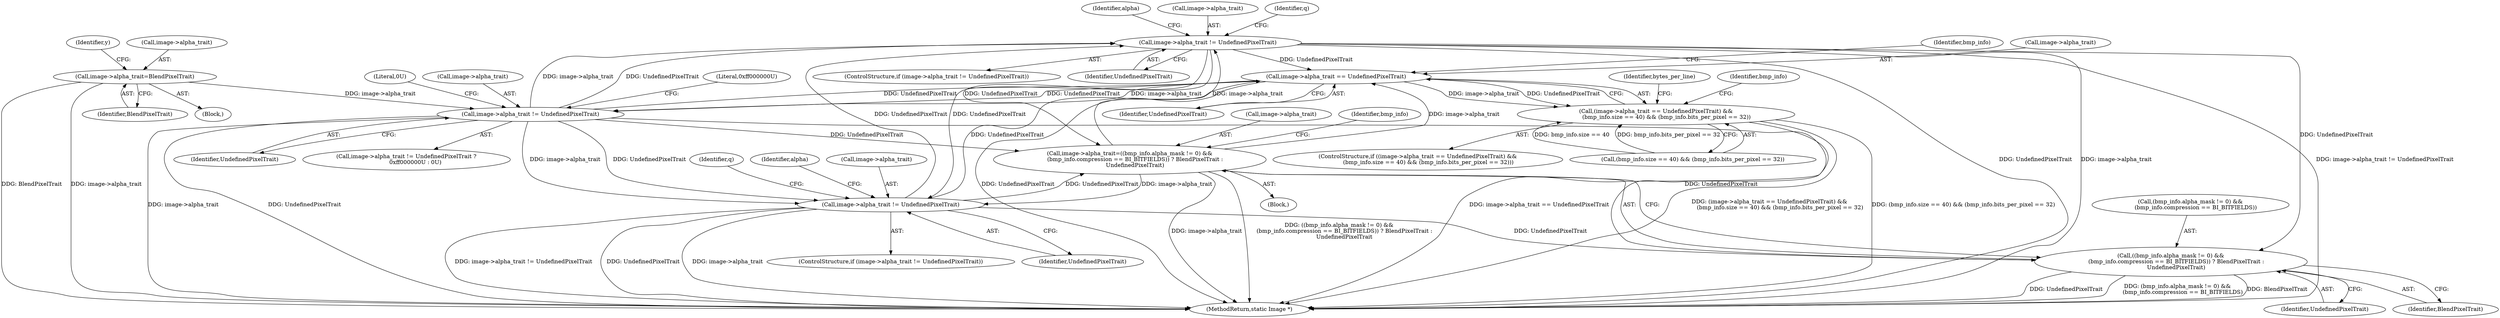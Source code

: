 digraph "0_ImageMagick_fe3066122ef72c82415811d25e9e3fad622c0a99@pointer" {
"1003684" [label="(Call,image->alpha_trait != UndefinedPixelTrait)"];
"1002073" [label="(Call,image->alpha_trait != UndefinedPixelTrait)"];
"1002055" [label="(Call,image->alpha_trait=BlendPixelTrait)"];
"1001980" [label="(Call,image->alpha_trait == UndefinedPixelTrait)"];
"1001412" [label="(Call,image->alpha_trait=((bmp_info.alpha_mask != 0) &&\n      (bmp_info.compression == BI_BITFIELDS)) ? BlendPixelTrait :\n      UndefinedPixelTrait)"];
"1003684" [label="(Call,image->alpha_trait != UndefinedPixelTrait)"];
"1003216" [label="(Call,image->alpha_trait != UndefinedPixelTrait)"];
"1001979" [label="(Call,(image->alpha_trait == UndefinedPixelTrait) &&\n            (bmp_info.size == 40) && (bmp_info.bits_per_pixel == 32))"];
"1001416" [label="(Call,((bmp_info.alpha_mask != 0) &&\n      (bmp_info.compression == BI_BITFIELDS)) ? BlendPixelTrait :\n      UndefinedPixelTrait)"];
"1001984" [label="(Identifier,UndefinedPixelTrait)"];
"1001412" [label="(Call,image->alpha_trait=((bmp_info.alpha_mask != 0) &&\n      (bmp_info.compression == BI_BITFIELDS)) ? BlendPixelTrait :\n      UndefinedPixelTrait)"];
"1001979" [label="(Call,(image->alpha_trait == UndefinedPixelTrait) &&\n            (bmp_info.size == 40) && (bmp_info.bits_per_pixel == 32))"];
"1001413" [label="(Call,image->alpha_trait)"];
"1001985" [label="(Call,(bmp_info.size == 40) && (bmp_info.bits_per_pixel == 32))"];
"1001988" [label="(Identifier,bmp_info)"];
"1000254" [label="(Block,)"];
"1001417" [label="(Call,(bmp_info.alpha_mask != 0) &&\n      (bmp_info.compression == BI_BITFIELDS))"];
"1002055" [label="(Call,image->alpha_trait=BlendPixelTrait)"];
"1001433" [label="(Identifier,bmp_info)"];
"1003691" [label="(Identifier,alpha)"];
"1003683" [label="(ControlStructure,if (image->alpha_trait != UndefinedPixelTrait))"];
"1002072" [label="(Call,image->alpha_trait != UndefinedPixelTrait ?\n          0xff000000U : 0U)"];
"1003256" [label="(Identifier,q)"];
"1003223" [label="(Identifier,alpha)"];
"1002079" [label="(Literal,0U)"];
"1002061" [label="(Identifier,y)"];
"1002059" [label="(Identifier,BlendPixelTrait)"];
"1001428" [label="(Identifier,BlendPixelTrait)"];
"1002054" [label="(Block,)"];
"1003685" [label="(Call,image->alpha_trait)"];
"1003215" [label="(ControlStructure,if (image->alpha_trait != UndefinedPixelTrait))"];
"1001998" [label="(Identifier,bytes_per_line)"];
"1003688" [label="(Identifier,UndefinedPixelTrait)"];
"1002074" [label="(Call,image->alpha_trait)"];
"1001981" [label="(Call,image->alpha_trait)"];
"1003220" [label="(Identifier,UndefinedPixelTrait)"];
"1001978" [label="(ControlStructure,if ((image->alpha_trait == UndefinedPixelTrait) &&\n            (bmp_info.size == 40) && (bmp_info.bits_per_pixel == 32)))"];
"1002078" [label="(Literal,0xff000000U)"];
"1002073" [label="(Call,image->alpha_trait != UndefinedPixelTrait)"];
"1003217" [label="(Call,image->alpha_trait)"];
"1001980" [label="(Call,image->alpha_trait == UndefinedPixelTrait)"];
"1002070" [label="(Identifier,bmp_info)"];
"1001429" [label="(Identifier,UndefinedPixelTrait)"];
"1002056" [label="(Call,image->alpha_trait)"];
"1003216" [label="(Call,image->alpha_trait != UndefinedPixelTrait)"];
"1001416" [label="(Call,((bmp_info.alpha_mask != 0) &&\n      (bmp_info.compression == BI_BITFIELDS)) ? BlendPixelTrait :\n      UndefinedPixelTrait)"];
"1002077" [label="(Identifier,UndefinedPixelTrait)"];
"1004105" [label="(MethodReturn,static Image *)"];
"1003722" [label="(Identifier,q)"];
"1003684" [label="(Call,image->alpha_trait != UndefinedPixelTrait)"];
"1003684" -> "1003683"  [label="AST: "];
"1003684" -> "1003688"  [label="CFG: "];
"1003685" -> "1003684"  [label="AST: "];
"1003688" -> "1003684"  [label="AST: "];
"1003691" -> "1003684"  [label="CFG: "];
"1003722" -> "1003684"  [label="CFG: "];
"1003684" -> "1004105"  [label="DDG: UndefinedPixelTrait"];
"1003684" -> "1004105"  [label="DDG: image->alpha_trait"];
"1003684" -> "1004105"  [label="DDG: image->alpha_trait != UndefinedPixelTrait"];
"1003684" -> "1001412"  [label="DDG: UndefinedPixelTrait"];
"1003684" -> "1001416"  [label="DDG: UndefinedPixelTrait"];
"1003684" -> "1001980"  [label="DDG: UndefinedPixelTrait"];
"1003684" -> "1003216"  [label="DDG: UndefinedPixelTrait"];
"1002073" -> "1003684"  [label="DDG: image->alpha_trait"];
"1002073" -> "1003684"  [label="DDG: UndefinedPixelTrait"];
"1001412" -> "1003684"  [label="DDG: image->alpha_trait"];
"1003216" -> "1003684"  [label="DDG: UndefinedPixelTrait"];
"1002073" -> "1002072"  [label="AST: "];
"1002073" -> "1002077"  [label="CFG: "];
"1002074" -> "1002073"  [label="AST: "];
"1002077" -> "1002073"  [label="AST: "];
"1002078" -> "1002073"  [label="CFG: "];
"1002079" -> "1002073"  [label="CFG: "];
"1002073" -> "1004105"  [label="DDG: image->alpha_trait"];
"1002073" -> "1004105"  [label="DDG: UndefinedPixelTrait"];
"1002073" -> "1001412"  [label="DDG: UndefinedPixelTrait"];
"1002073" -> "1001416"  [label="DDG: UndefinedPixelTrait"];
"1002073" -> "1001980"  [label="DDG: UndefinedPixelTrait"];
"1002055" -> "1002073"  [label="DDG: image->alpha_trait"];
"1001980" -> "1002073"  [label="DDG: image->alpha_trait"];
"1001980" -> "1002073"  [label="DDG: UndefinedPixelTrait"];
"1002073" -> "1003216"  [label="DDG: image->alpha_trait"];
"1002073" -> "1003216"  [label="DDG: UndefinedPixelTrait"];
"1002055" -> "1002054"  [label="AST: "];
"1002055" -> "1002059"  [label="CFG: "];
"1002056" -> "1002055"  [label="AST: "];
"1002059" -> "1002055"  [label="AST: "];
"1002061" -> "1002055"  [label="CFG: "];
"1002055" -> "1004105"  [label="DDG: BlendPixelTrait"];
"1002055" -> "1004105"  [label="DDG: image->alpha_trait"];
"1001980" -> "1001979"  [label="AST: "];
"1001980" -> "1001984"  [label="CFG: "];
"1001981" -> "1001980"  [label="AST: "];
"1001984" -> "1001980"  [label="AST: "];
"1001988" -> "1001980"  [label="CFG: "];
"1001979" -> "1001980"  [label="CFG: "];
"1001980" -> "1004105"  [label="DDG: UndefinedPixelTrait"];
"1001980" -> "1001979"  [label="DDG: image->alpha_trait"];
"1001980" -> "1001979"  [label="DDG: UndefinedPixelTrait"];
"1001412" -> "1001980"  [label="DDG: image->alpha_trait"];
"1003216" -> "1001980"  [label="DDG: UndefinedPixelTrait"];
"1001412" -> "1000254"  [label="AST: "];
"1001412" -> "1001416"  [label="CFG: "];
"1001413" -> "1001412"  [label="AST: "];
"1001416" -> "1001412"  [label="AST: "];
"1001433" -> "1001412"  [label="CFG: "];
"1001412" -> "1004105"  [label="DDG: ((bmp_info.alpha_mask != 0) &&\n      (bmp_info.compression == BI_BITFIELDS)) ? BlendPixelTrait :\n      UndefinedPixelTrait"];
"1001412" -> "1004105"  [label="DDG: image->alpha_trait"];
"1003216" -> "1001412"  [label="DDG: UndefinedPixelTrait"];
"1001412" -> "1003216"  [label="DDG: image->alpha_trait"];
"1003216" -> "1003215"  [label="AST: "];
"1003216" -> "1003220"  [label="CFG: "];
"1003217" -> "1003216"  [label="AST: "];
"1003220" -> "1003216"  [label="AST: "];
"1003223" -> "1003216"  [label="CFG: "];
"1003256" -> "1003216"  [label="CFG: "];
"1003216" -> "1004105"  [label="DDG: image->alpha_trait != UndefinedPixelTrait"];
"1003216" -> "1004105"  [label="DDG: UndefinedPixelTrait"];
"1003216" -> "1004105"  [label="DDG: image->alpha_trait"];
"1003216" -> "1001416"  [label="DDG: UndefinedPixelTrait"];
"1001979" -> "1001978"  [label="AST: "];
"1001979" -> "1001985"  [label="CFG: "];
"1001985" -> "1001979"  [label="AST: "];
"1001998" -> "1001979"  [label="CFG: "];
"1002070" -> "1001979"  [label="CFG: "];
"1001979" -> "1004105"  [label="DDG: image->alpha_trait == UndefinedPixelTrait"];
"1001979" -> "1004105"  [label="DDG: (image->alpha_trait == UndefinedPixelTrait) &&\n            (bmp_info.size == 40) && (bmp_info.bits_per_pixel == 32)"];
"1001979" -> "1004105"  [label="DDG: (bmp_info.size == 40) && (bmp_info.bits_per_pixel == 32)"];
"1001985" -> "1001979"  [label="DDG: bmp_info.size == 40"];
"1001985" -> "1001979"  [label="DDG: bmp_info.bits_per_pixel == 32"];
"1001416" -> "1001428"  [label="CFG: "];
"1001416" -> "1001429"  [label="CFG: "];
"1001417" -> "1001416"  [label="AST: "];
"1001428" -> "1001416"  [label="AST: "];
"1001429" -> "1001416"  [label="AST: "];
"1001416" -> "1004105"  [label="DDG: UndefinedPixelTrait"];
"1001416" -> "1004105"  [label="DDG: (bmp_info.alpha_mask != 0) &&\n      (bmp_info.compression == BI_BITFIELDS)"];
"1001416" -> "1004105"  [label="DDG: BlendPixelTrait"];
}
